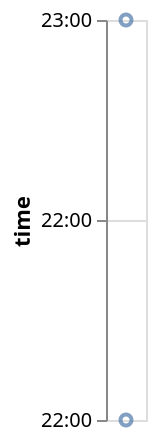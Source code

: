 {
    "$schema": "https://vega.github.io/schema/vega-lite/v2.json",
    "data": {
        "values": [
            {
                "date": "10 Oct 2011 22:48:00"
            },
            {
                "date": "11 Oct 2022 23:00:00"
            }
        ]
    },
    "description": "Google's stock price over time.",
    "encoding": {
        "y": {
            "axis": {
                "title": "time"
            },
            "field": "date",
            "timeUnit": "hours",
            "type": "temporal"
        }
    },
    "mark": "point"
}